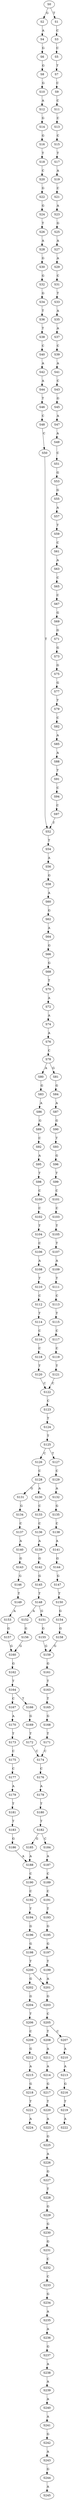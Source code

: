 strict digraph  {
	S0 -> S1 [ label = T ];
	S0 -> S2 [ label = G ];
	S1 -> S3 [ label = C ];
	S2 -> S4 [ label = A ];
	S3 -> S5 [ label = C ];
	S4 -> S6 [ label = G ];
	S5 -> S7 [ label = T ];
	S6 -> S8 [ label = G ];
	S7 -> S9 [ label = C ];
	S8 -> S10 [ label = G ];
	S9 -> S11 [ label = C ];
	S10 -> S12 [ label = A ];
	S11 -> S13 [ label = C ];
	S12 -> S14 [ label = G ];
	S13 -> S15 [ label = C ];
	S14 -> S16 [ label = G ];
	S15 -> S17 [ label = T ];
	S16 -> S18 [ label = T ];
	S17 -> S19 [ label = A ];
	S18 -> S20 [ label = C ];
	S19 -> S21 [ label = C ];
	S20 -> S22 [ label = G ];
	S21 -> S23 [ label = A ];
	S22 -> S24 [ label = G ];
	S23 -> S25 [ label = G ];
	S24 -> S26 [ label = T ];
	S25 -> S27 [ label = A ];
	S26 -> S28 [ label = A ];
	S27 -> S29 [ label = A ];
	S28 -> S30 [ label = G ];
	S29 -> S31 [ label = C ];
	S30 -> S32 [ label = G ];
	S31 -> S33 [ label = T ];
	S32 -> S34 [ label = G ];
	S33 -> S35 [ label = A ];
	S34 -> S36 [ label = T ];
	S35 -> S37 [ label = A ];
	S36 -> S38 [ label = T ];
	S37 -> S39 [ label = C ];
	S38 -> S40 [ label = C ];
	S39 -> S41 [ label = A ];
	S40 -> S42 [ label = A ];
	S41 -> S43 [ label = C ];
	S42 -> S44 [ label = A ];
	S43 -> S45 [ label = G ];
	S44 -> S46 [ label = T ];
	S45 -> S47 [ label = A ];
	S46 -> S48 [ label = C ];
	S47 -> S49 [ label = A ];
	S48 -> S50 [ label = C ];
	S49 -> S51 [ label = C ];
	S50 -> S52 [ label = T ];
	S51 -> S53 [ label = G ];
	S52 -> S54 [ label = T ];
	S53 -> S55 [ label = G ];
	S54 -> S56 [ label = A ];
	S55 -> S57 [ label = A ];
	S56 -> S58 [ label = G ];
	S57 -> S59 [ label = T ];
	S58 -> S60 [ label = A ];
	S59 -> S61 [ label = C ];
	S60 -> S62 [ label = G ];
	S61 -> S63 [ label = A ];
	S62 -> S64 [ label = A ];
	S63 -> S65 [ label = C ];
	S64 -> S66 [ label = G ];
	S65 -> S67 [ label = C ];
	S66 -> S68 [ label = G ];
	S67 -> S69 [ label = G ];
	S68 -> S70 [ label = T ];
	S69 -> S71 [ label = G ];
	S70 -> S72 [ label = A ];
	S71 -> S73 [ label = G ];
	S72 -> S74 [ label = A ];
	S73 -> S75 [ label = G ];
	S74 -> S76 [ label = A ];
	S75 -> S77 [ label = G ];
	S76 -> S78 [ label = C ];
	S77 -> S79 [ label = T ];
	S78 -> S80 [ label = A ];
	S78 -> S81 [ label = G ];
	S79 -> S82 [ label = C ];
	S80 -> S83 [ label = G ];
	S81 -> S84 [ label = G ];
	S82 -> S85 [ label = A ];
	S83 -> S86 [ label = A ];
	S84 -> S87 [ label = A ];
	S85 -> S88 [ label = A ];
	S86 -> S89 [ label = G ];
	S87 -> S90 [ label = G ];
	S88 -> S91 [ label = T ];
	S89 -> S92 [ label = C ];
	S90 -> S93 [ label = T ];
	S91 -> S94 [ label = C ];
	S92 -> S95 [ label = A ];
	S93 -> S96 [ label = G ];
	S94 -> S97 [ label = C ];
	S95 -> S98 [ label = T ];
	S96 -> S99 [ label = T ];
	S97 -> S52 [ label = T ];
	S98 -> S100 [ label = C ];
	S99 -> S101 [ label = C ];
	S100 -> S102 [ label = C ];
	S101 -> S103 [ label = C ];
	S102 -> S104 [ label = T ];
	S103 -> S105 [ label = T ];
	S104 -> S106 [ label = C ];
	S105 -> S107 [ label = T ];
	S106 -> S108 [ label = A ];
	S107 -> S109 [ label = A ];
	S108 -> S110 [ label = T ];
	S109 -> S111 [ label = T ];
	S110 -> S112 [ label = C ];
	S111 -> S113 [ label = C ];
	S112 -> S114 [ label = T ];
	S113 -> S115 [ label = T ];
	S114 -> S116 [ label = C ];
	S115 -> S117 [ label = C ];
	S116 -> S118 [ label = C ];
	S117 -> S119 [ label = C ];
	S118 -> S120 [ label = T ];
	S119 -> S121 [ label = T ];
	S120 -> S122 [ label = C ];
	S121 -> S122 [ label = C ];
	S122 -> S123 [ label = C ];
	S123 -> S124 [ label = T ];
	S124 -> S125 [ label = T ];
	S125 -> S126 [ label = C ];
	S125 -> S127 [ label = T ];
	S126 -> S128 [ label = C ];
	S127 -> S129 [ label = C ];
	S128 -> S130 [ label = A ];
	S128 -> S131 [ label = G ];
	S129 -> S132 [ label = A ];
	S130 -> S133 [ label = C ];
	S131 -> S134 [ label = G ];
	S132 -> S135 [ label = G ];
	S133 -> S136 [ label = C ];
	S134 -> S137 [ label = C ];
	S135 -> S138 [ label = C ];
	S136 -> S139 [ label = A ];
	S137 -> S140 [ label = A ];
	S138 -> S141 [ label = A ];
	S139 -> S142 [ label = G ];
	S140 -> S143 [ label = G ];
	S141 -> S144 [ label = G ];
	S142 -> S145 [ label = G ];
	S143 -> S146 [ label = G ];
	S144 -> S147 [ label = G ];
	S145 -> S148 [ label = T ];
	S146 -> S149 [ label = T ];
	S147 -> S150 [ label = T ];
	S148 -> S151 [ label = G ];
	S148 -> S152 [ label = A ];
	S149 -> S153 [ label = A ];
	S150 -> S154 [ label = G ];
	S151 -> S155 [ label = G ];
	S152 -> S156 [ label = G ];
	S153 -> S157 [ label = G ];
	S154 -> S158 [ label = G ];
	S155 -> S159 [ label = G ];
	S156 -> S160 [ label = G ];
	S157 -> S160 [ label = G ];
	S158 -> S159 [ label = G ];
	S159 -> S161 [ label = G ];
	S160 -> S162 [ label = G ];
	S161 -> S163 [ label = T ];
	S162 -> S164 [ label = T ];
	S163 -> S165 [ label = T ];
	S164 -> S166 [ label = T ];
	S164 -> S167 [ label = C ];
	S165 -> S168 [ label = G ];
	S166 -> S169 [ label = G ];
	S167 -> S170 [ label = A ];
	S168 -> S171 [ label = T ];
	S169 -> S172 [ label = T ];
	S170 -> S173 [ label = T ];
	S171 -> S174 [ label = C ];
	S172 -> S174 [ label = C ];
	S173 -> S175 [ label = C ];
	S174 -> S176 [ label = C ];
	S175 -> S177 [ label = C ];
	S176 -> S178 [ label = A ];
	S177 -> S179 [ label = A ];
	S178 -> S180 [ label = T ];
	S179 -> S181 [ label = T ];
	S180 -> S182 [ label = T ];
	S181 -> S183 [ label = T ];
	S182 -> S184 [ label = C ];
	S182 -> S185 [ label = G ];
	S183 -> S186 [ label = G ];
	S184 -> S187 [ label = A ];
	S185 -> S188 [ label = A ];
	S186 -> S188 [ label = A ];
	S187 -> S189 [ label = C ];
	S188 -> S190 [ label = C ];
	S189 -> S191 [ label = C ];
	S190 -> S192 [ label = C ];
	S191 -> S193 [ label = T ];
	S192 -> S194 [ label = T ];
	S193 -> S195 [ label = G ];
	S194 -> S196 [ label = G ];
	S195 -> S197 [ label = G ];
	S196 -> S198 [ label = G ];
	S197 -> S199 [ label = T ];
	S198 -> S200 [ label = T ];
	S199 -> S201 [ label = A ];
	S200 -> S202 [ label = G ];
	S200 -> S201 [ label = A ];
	S201 -> S203 [ label = G ];
	S202 -> S204 [ label = G ];
	S203 -> S205 [ label = C ];
	S204 -> S206 [ label = T ];
	S205 -> S207 [ label = C ];
	S205 -> S208 [ label = T ];
	S206 -> S209 [ label = C ];
	S207 -> S210 [ label = A ];
	S208 -> S211 [ label = A ];
	S209 -> S212 [ label = G ];
	S210 -> S213 [ label = A ];
	S211 -> S214 [ label = A ];
	S212 -> S215 [ label = A ];
	S213 -> S216 [ label = G ];
	S214 -> S217 [ label = G ];
	S215 -> S218 [ label = G ];
	S216 -> S219 [ label = T ];
	S217 -> S220 [ label = T ];
	S218 -> S221 [ label = T ];
	S219 -> S222 [ label = A ];
	S220 -> S223 [ label = A ];
	S221 -> S224 [ label = A ];
	S223 -> S225 [ label = G ];
	S225 -> S226 [ label = A ];
	S226 -> S227 [ label = G ];
	S227 -> S228 [ label = T ];
	S228 -> S229 [ label = G ];
	S229 -> S230 [ label = G ];
	S230 -> S231 [ label = G ];
	S231 -> S232 [ label = C ];
	S232 -> S233 [ label = C ];
	S233 -> S234 [ label = G ];
	S234 -> S235 [ label = A ];
	S235 -> S236 [ label = A ];
	S236 -> S237 [ label = G ];
	S237 -> S238 [ label = A ];
	S238 -> S239 [ label = A ];
	S239 -> S240 [ label = A ];
	S240 -> S241 [ label = A ];
	S241 -> S242 [ label = G ];
	S242 -> S243 [ label = A ];
	S243 -> S244 [ label = G ];
	S244 -> S245 [ label = A ];
}
